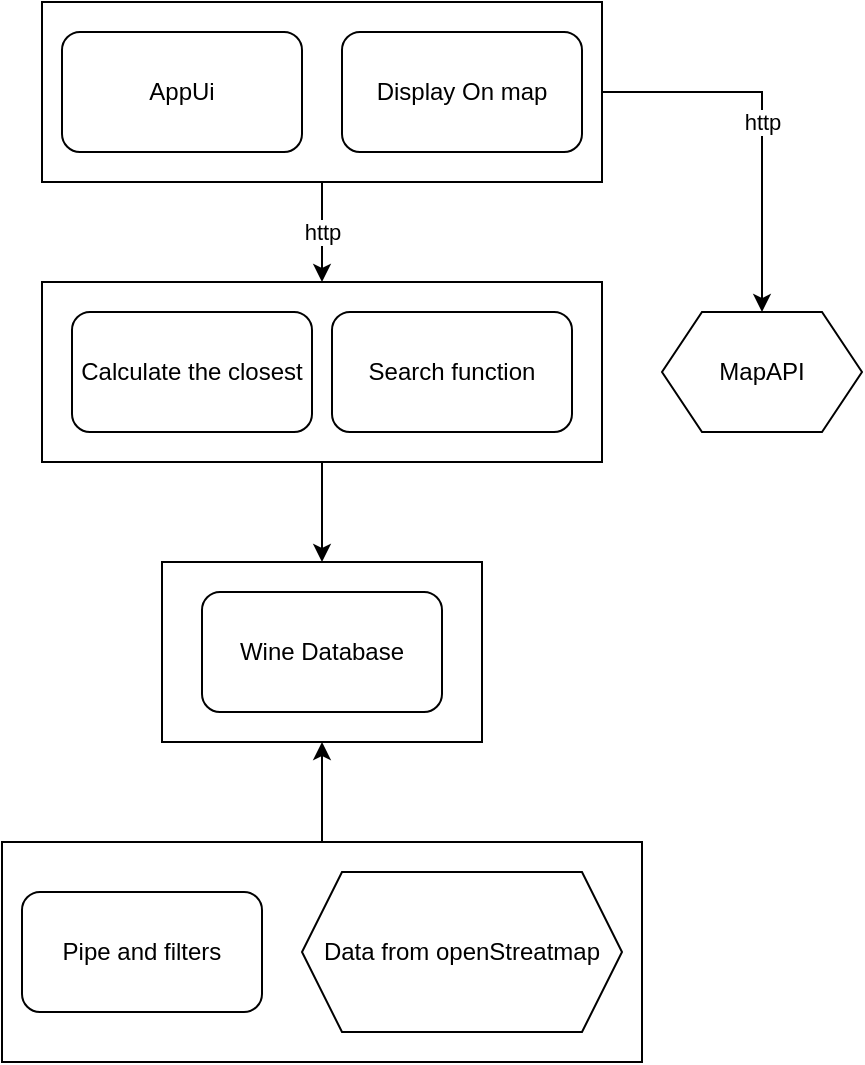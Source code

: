 <mxfile version="22.1.2" type="device">
  <diagram name="Page-1" id="YhvAK_jHwdWoLqNBL8As">
    <mxGraphModel dx="714" dy="841" grid="1" gridSize="10" guides="1" tooltips="1" connect="1" arrows="1" fold="1" page="1" pageScale="1" pageWidth="827" pageHeight="1169" math="0" shadow="0">
      <root>
        <mxCell id="0" />
        <mxCell id="1" parent="0" />
        <mxCell id="d6oNx36nV5IwPCvtQQwX-14" value="http" style="edgeStyle=orthogonalEdgeStyle;rounded=0;orthogonalLoop=1;jettySize=auto;html=1;exitX=0.5;exitY=1;exitDx=0;exitDy=0;" edge="1" parent="1" source="d6oNx36nV5IwPCvtQQwX-1" target="d6oNx36nV5IwPCvtQQwX-9">
          <mxGeometry relative="1" as="geometry" />
        </mxCell>
        <mxCell id="d6oNx36nV5IwPCvtQQwX-30" value="http" style="edgeStyle=orthogonalEdgeStyle;rounded=0;orthogonalLoop=1;jettySize=auto;html=1;exitX=1;exitY=0.5;exitDx=0;exitDy=0;" edge="1" parent="1" source="d6oNx36nV5IwPCvtQQwX-1" target="d6oNx36nV5IwPCvtQQwX-29">
          <mxGeometry relative="1" as="geometry" />
        </mxCell>
        <mxCell id="d6oNx36nV5IwPCvtQQwX-1" value="" style="rounded=0;whiteSpace=wrap;html=1;" vertex="1" parent="1">
          <mxGeometry x="290" y="140" width="280" height="90" as="geometry" />
        </mxCell>
        <mxCell id="d6oNx36nV5IwPCvtQQwX-2" value="AppUi" style="rounded=1;whiteSpace=wrap;html=1;" vertex="1" parent="1">
          <mxGeometry x="300" y="155" width="120" height="60" as="geometry" />
        </mxCell>
        <mxCell id="d6oNx36nV5IwPCvtQQwX-18" style="edgeStyle=orthogonalEdgeStyle;rounded=0;orthogonalLoop=1;jettySize=auto;html=1;exitX=0.5;exitY=1;exitDx=0;exitDy=0;entryX=0.5;entryY=0;entryDx=0;entryDy=0;" edge="1" parent="1" source="d6oNx36nV5IwPCvtQQwX-9" target="d6oNx36nV5IwPCvtQQwX-16">
          <mxGeometry relative="1" as="geometry" />
        </mxCell>
        <mxCell id="d6oNx36nV5IwPCvtQQwX-9" value="" style="rounded=0;whiteSpace=wrap;html=1;" vertex="1" parent="1">
          <mxGeometry x="290" y="280" width="280" height="90" as="geometry" />
        </mxCell>
        <mxCell id="d6oNx36nV5IwPCvtQQwX-8" value="Calculate the closest" style="rounded=1;whiteSpace=wrap;html=1;" vertex="1" parent="1">
          <mxGeometry x="305" y="295" width="120" height="60" as="geometry" />
        </mxCell>
        <mxCell id="d6oNx36nV5IwPCvtQQwX-15" value="Search function" style="rounded=1;whiteSpace=wrap;html=1;" vertex="1" parent="1">
          <mxGeometry x="435" y="295" width="120" height="60" as="geometry" />
        </mxCell>
        <mxCell id="d6oNx36nV5IwPCvtQQwX-16" value="" style="rounded=0;whiteSpace=wrap;html=1;" vertex="1" parent="1">
          <mxGeometry x="350" y="420" width="160" height="90" as="geometry" />
        </mxCell>
        <mxCell id="d6oNx36nV5IwPCvtQQwX-17" value="Wine Database" style="rounded=1;whiteSpace=wrap;html=1;" vertex="1" parent="1">
          <mxGeometry x="370" y="435" width="120" height="60" as="geometry" />
        </mxCell>
        <mxCell id="d6oNx36nV5IwPCvtQQwX-23" style="edgeStyle=orthogonalEdgeStyle;rounded=0;orthogonalLoop=1;jettySize=auto;html=1;exitX=0.5;exitY=0;exitDx=0;exitDy=0;entryX=0.5;entryY=1;entryDx=0;entryDy=0;" edge="1" parent="1" source="d6oNx36nV5IwPCvtQQwX-22" target="d6oNx36nV5IwPCvtQQwX-16">
          <mxGeometry relative="1" as="geometry" />
        </mxCell>
        <mxCell id="d6oNx36nV5IwPCvtQQwX-22" value="" style="rounded=0;whiteSpace=wrap;html=1;" vertex="1" parent="1">
          <mxGeometry x="270" y="560" width="320" height="110" as="geometry" />
        </mxCell>
        <mxCell id="d6oNx36nV5IwPCvtQQwX-19" value="Pipe and filters" style="rounded=1;whiteSpace=wrap;html=1;" vertex="1" parent="1">
          <mxGeometry x="280" y="585" width="120" height="60" as="geometry" />
        </mxCell>
        <mxCell id="d6oNx36nV5IwPCvtQQwX-21" value="Data from openStreatmap" style="shape=hexagon;perimeter=hexagonPerimeter2;whiteSpace=wrap;html=1;fixedSize=1;" vertex="1" parent="1">
          <mxGeometry x="420" y="575" width="160" height="80" as="geometry" />
        </mxCell>
        <mxCell id="d6oNx36nV5IwPCvtQQwX-28" value="Display On map" style="rounded=1;whiteSpace=wrap;html=1;" vertex="1" parent="1">
          <mxGeometry x="440" y="155" width="120" height="60" as="geometry" />
        </mxCell>
        <mxCell id="d6oNx36nV5IwPCvtQQwX-29" value="MapAPI" style="shape=hexagon;perimeter=hexagonPerimeter2;whiteSpace=wrap;html=1;fixedSize=1;" vertex="1" parent="1">
          <mxGeometry x="600" y="295" width="100" height="60" as="geometry" />
        </mxCell>
      </root>
    </mxGraphModel>
  </diagram>
</mxfile>
